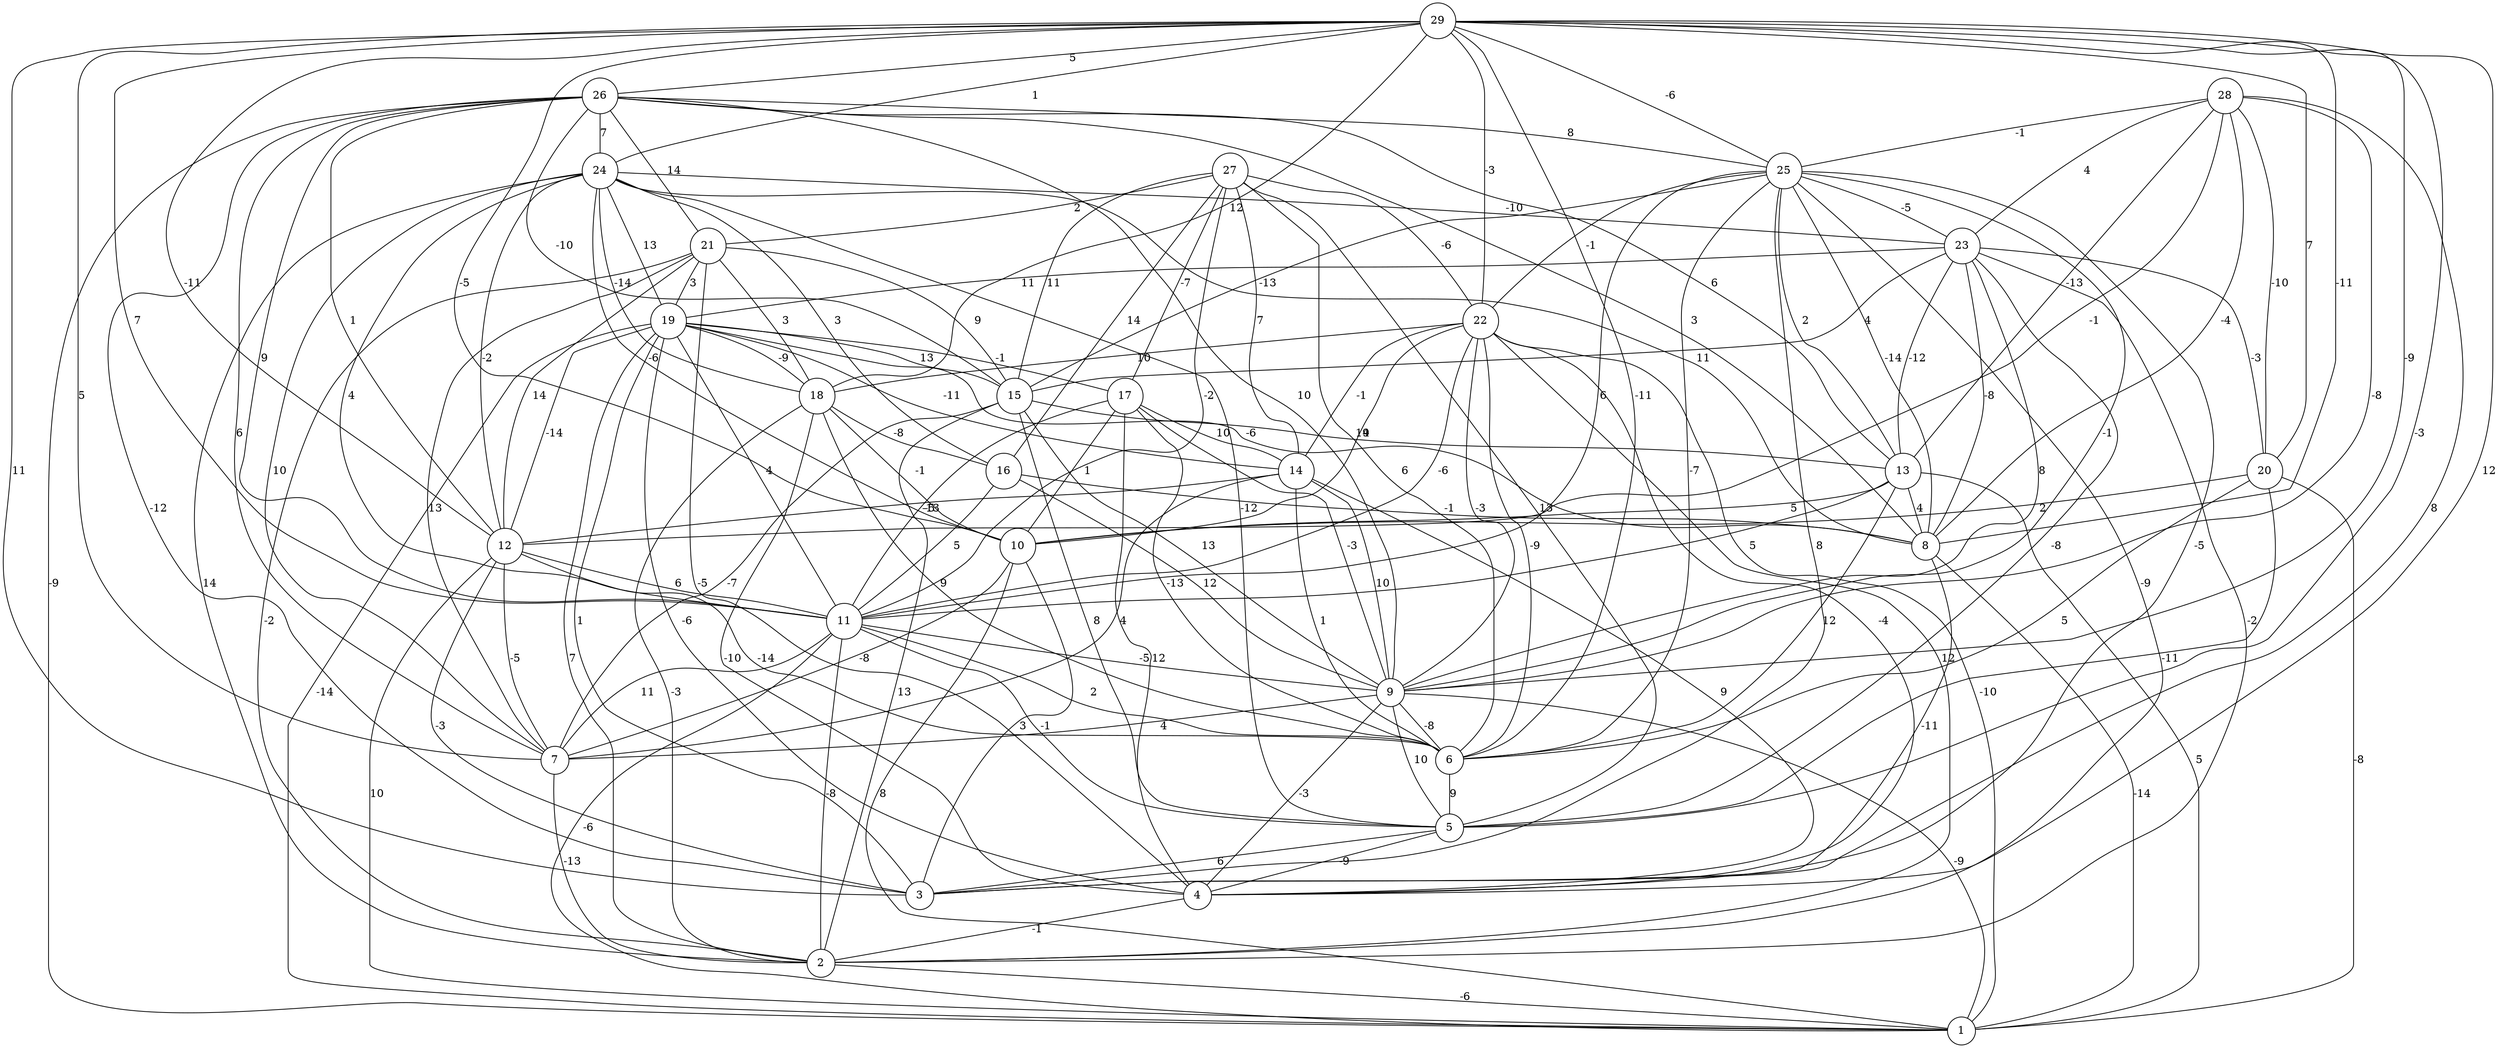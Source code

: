 graph { 
	 fontname="Helvetica,Arial,sans-serif" 
	 node [shape = circle]; 
	 29 -- 3 [label = "11"];
	 29 -- 4 [label = "12"];
	 29 -- 5 [label = "-3"];
	 29 -- 6 [label = "-11"];
	 29 -- 7 [label = "5"];
	 29 -- 8 [label = "-11"];
	 29 -- 9 [label = "-9"];
	 29 -- 10 [label = "-5"];
	 29 -- 11 [label = "7"];
	 29 -- 12 [label = "-11"];
	 29 -- 18 [label = "12"];
	 29 -- 20 [label = "7"];
	 29 -- 22 [label = "-3"];
	 29 -- 24 [label = "1"];
	 29 -- 25 [label = "-6"];
	 29 -- 26 [label = "5"];
	 28 -- 3 [label = "8"];
	 28 -- 8 [label = "-4"];
	 28 -- 9 [label = "-8"];
	 28 -- 12 [label = "-1"];
	 28 -- 13 [label = "-13"];
	 28 -- 20 [label = "-10"];
	 28 -- 23 [label = "4"];
	 28 -- 25 [label = "-1"];
	 27 -- 5 [label = "13"];
	 27 -- 6 [label = "6"];
	 27 -- 11 [label = "-2"];
	 27 -- 14 [label = "7"];
	 27 -- 15 [label = "11"];
	 27 -- 16 [label = "14"];
	 27 -- 17 [label = "-7"];
	 27 -- 21 [label = "2"];
	 27 -- 22 [label = "-6"];
	 26 -- 1 [label = "-9"];
	 26 -- 3 [label = "-12"];
	 26 -- 7 [label = "6"];
	 26 -- 8 [label = "3"];
	 26 -- 9 [label = "10"];
	 26 -- 11 [label = "9"];
	 26 -- 12 [label = "1"];
	 26 -- 13 [label = "6"];
	 26 -- 15 [label = "-10"];
	 26 -- 21 [label = "14"];
	 26 -- 24 [label = "7"];
	 26 -- 25 [label = "8"];
	 25 -- 2 [label = "-9"];
	 25 -- 3 [label = "8"];
	 25 -- 4 [label = "-5"];
	 25 -- 6 [label = "-7"];
	 25 -- 8 [label = "-14"];
	 25 -- 9 [label = "-1"];
	 25 -- 11 [label = "6"];
	 25 -- 13 [label = "2"];
	 25 -- 15 [label = "-13"];
	 25 -- 22 [label = "-1"];
	 25 -- 23 [label = "-5"];
	 24 -- 2 [label = "14"];
	 24 -- 5 [label = "-12"];
	 24 -- 7 [label = "10"];
	 24 -- 8 [label = "11"];
	 24 -- 10 [label = "-6"];
	 24 -- 11 [label = "4"];
	 24 -- 12 [label = "-2"];
	 24 -- 16 [label = "3"];
	 24 -- 18 [label = "-14"];
	 24 -- 19 [label = "13"];
	 24 -- 23 [label = "-10"];
	 23 -- 2 [label = "-2"];
	 23 -- 5 [label = "-8"];
	 23 -- 8 [label = "-8"];
	 23 -- 9 [label = "8"];
	 23 -- 13 [label = "-12"];
	 23 -- 15 [label = "4"];
	 23 -- 19 [label = "11"];
	 23 -- 20 [label = "-3"];
	 22 -- 1 [label = "-10"];
	 22 -- 2 [label = "12"];
	 22 -- 4 [label = "-4"];
	 22 -- 6 [label = "-9"];
	 22 -- 9 [label = "-3"];
	 22 -- 10 [label = "9"];
	 22 -- 11 [label = "-6"];
	 22 -- 14 [label = "-1"];
	 22 -- 18 [label = "10"];
	 21 -- 2 [label = "-2"];
	 21 -- 4 [label = "-5"];
	 21 -- 7 [label = "13"];
	 21 -- 12 [label = "14"];
	 21 -- 15 [label = "9"];
	 21 -- 18 [label = "3"];
	 21 -- 19 [label = "3"];
	 20 -- 1 [label = "-8"];
	 20 -- 5 [label = "-11"];
	 20 -- 6 [label = "5"];
	 20 -- 10 [label = "2"];
	 19 -- 1 [label = "-14"];
	 19 -- 2 [label = "7"];
	 19 -- 3 [label = "1"];
	 19 -- 4 [label = "-6"];
	 19 -- 8 [label = "-6"];
	 19 -- 11 [label = "4"];
	 19 -- 12 [label = "-14"];
	 19 -- 14 [label = "-11"];
	 19 -- 15 [label = "13"];
	 19 -- 17 [label = "-1"];
	 19 -- 18 [label = "-9"];
	 18 -- 2 [label = "-3"];
	 18 -- 4 [label = "-10"];
	 18 -- 6 [label = "9"];
	 18 -- 10 [label = "-1"];
	 18 -- 16 [label = "-8"];
	 17 -- 4 [label = "12"];
	 17 -- 6 [label = "-13"];
	 17 -- 9 [label = "-3"];
	 17 -- 10 [label = "1"];
	 17 -- 11 [label = "-5"];
	 17 -- 14 [label = "10"];
	 16 -- 8 [label = "-1"];
	 16 -- 9 [label = "12"];
	 16 -- 11 [label = "5"];
	 15 -- 2 [label = "13"];
	 15 -- 5 [label = "8"];
	 15 -- 7 [label = "-7"];
	 15 -- 9 [label = "13"];
	 15 -- 13 [label = "14"];
	 14 -- 4 [label = "9"];
	 14 -- 6 [label = "1"];
	 14 -- 7 [label = "4"];
	 14 -- 9 [label = "10"];
	 14 -- 12 [label = "-13"];
	 13 -- 1 [label = "5"];
	 13 -- 6 [label = "12"];
	 13 -- 8 [label = "4"];
	 13 -- 10 [label = "5"];
	 13 -- 11 [label = "5"];
	 12 -- 1 [label = "10"];
	 12 -- 3 [label = "-3"];
	 12 -- 6 [label = "-14"];
	 12 -- 7 [label = "-5"];
	 12 -- 11 [label = "6"];
	 11 -- 1 [label = "-6"];
	 11 -- 2 [label = "-8"];
	 11 -- 5 [label = "-1"];
	 11 -- 6 [label = "2"];
	 11 -- 7 [label = "11"];
	 11 -- 9 [label = "-5"];
	 10 -- 1 [label = "8"];
	 10 -- 3 [label = "3"];
	 10 -- 7 [label = "-8"];
	 9 -- 1 [label = "-9"];
	 9 -- 4 [label = "-3"];
	 9 -- 5 [label = "10"];
	 9 -- 6 [label = "-8"];
	 9 -- 7 [label = "4"];
	 8 -- 1 [label = "-14"];
	 8 -- 3 [label = "-11"];
	 7 -- 2 [label = "-13"];
	 6 -- 5 [label = "9"];
	 5 -- 3 [label = "6"];
	 5 -- 4 [label = "-9"];
	 4 -- 2 [label = "-1"];
	 2 -- 1 [label = "-6"];
	 1;
	 2;
	 3;
	 4;
	 5;
	 6;
	 7;
	 8;
	 9;
	 10;
	 11;
	 12;
	 13;
	 14;
	 15;
	 16;
	 17;
	 18;
	 19;
	 20;
	 21;
	 22;
	 23;
	 24;
	 25;
	 26;
	 27;
	 28;
	 29;
}

